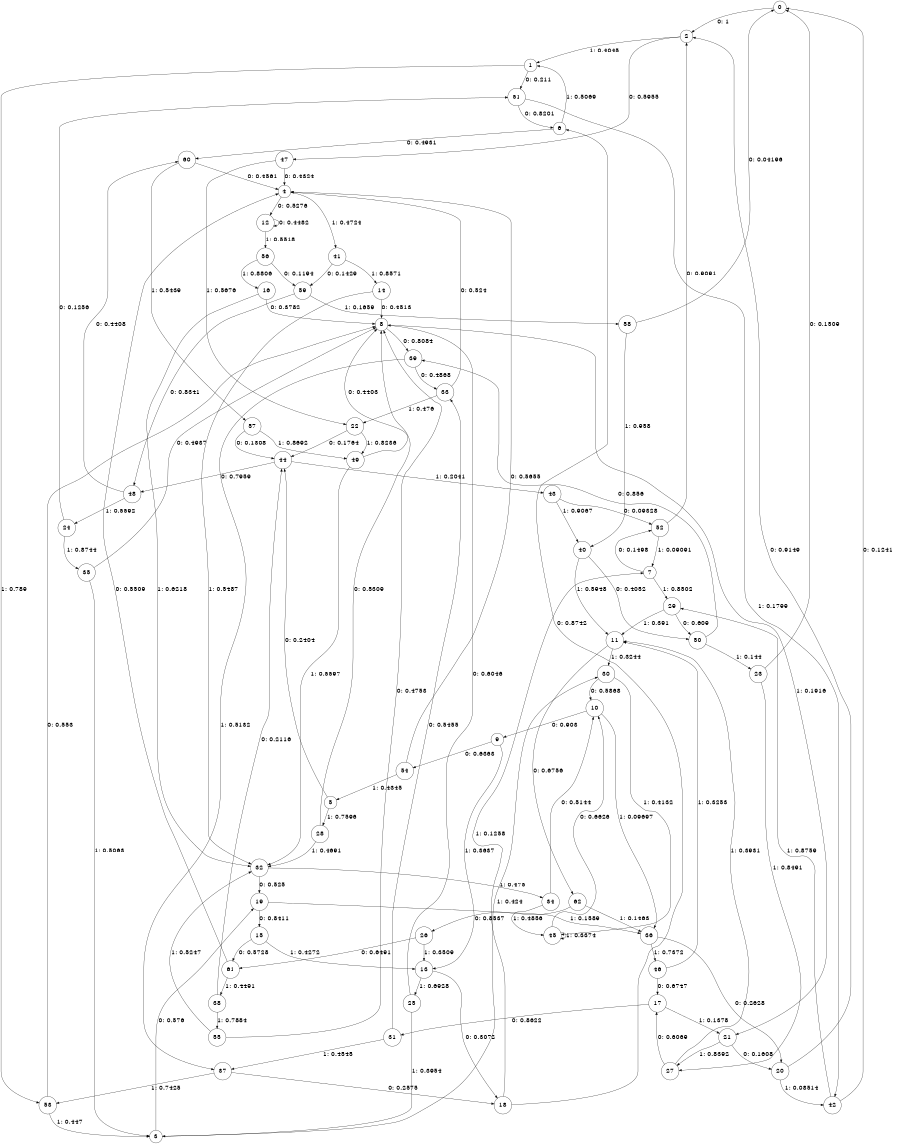 digraph "ch10concat_phase3_L9" {
size = "6,8.5";
ratio = "fill";
node [shape = circle];
node [fontsize = 24];
edge [fontsize = 24];
0 -> 2 [label = "0: 1        "];
1 -> 51 [label = "0: 0.211    "];
1 -> 53 [label = "1: 0.789    "];
2 -> 47 [label = "0: 0.5955   "];
2 -> 1 [label = "1: 0.4045   "];
3 -> 19 [label = "0: 0.576    "];
3 -> 30 [label = "1: 0.424    "];
4 -> 12 [label = "0: 0.5276   "];
4 -> 41 [label = "1: 0.4724   "];
5 -> 44 [label = "0: 0.2404   "];
5 -> 28 [label = "1: 0.7596   "];
6 -> 60 [label = "0: 0.4931   "];
6 -> 1 [label = "1: 0.5069   "];
7 -> 52 [label = "0: 0.1498   "];
7 -> 29 [label = "1: 0.8502   "];
8 -> 39 [label = "0: 0.8084   "];
8 -> 21 [label = "1: 0.1916   "];
9 -> 54 [label = "0: 0.6363   "];
9 -> 13 [label = "1: 0.3637   "];
10 -> 9 [label = "0: 0.903    "];
10 -> 36 [label = "1: 0.09697  "];
11 -> 62 [label = "0: 0.6756   "];
11 -> 30 [label = "1: 0.3244   "];
12 -> 12 [label = "0: 0.4482   "];
12 -> 56 [label = "1: 0.5518   "];
13 -> 18 [label = "0: 0.3072   "];
13 -> 25 [label = "1: 0.6928   "];
14 -> 8 [label = "0: 0.4513   "];
14 -> 32 [label = "1: 0.5487   "];
15 -> 61 [label = "0: 0.5728   "];
15 -> 13 [label = "1: 0.4272   "];
16 -> 8 [label = "0: 0.3782   "];
16 -> 32 [label = "1: 0.6218   "];
17 -> 31 [label = "0: 0.8622   "];
17 -> 21 [label = "1: 0.1378   "];
18 -> 6 [label = "0: 0.8742   "];
18 -> 7 [label = "1: 0.1258   "];
19 -> 15 [label = "0: 0.8411   "];
19 -> 36 [label = "1: 0.1589   "];
20 -> 2 [label = "0: 0.9149   "];
20 -> 42 [label = "1: 0.08514  "];
21 -> 20 [label = "0: 0.1608   "];
21 -> 27 [label = "1: 0.8392   "];
22 -> 44 [label = "0: 0.1764   "];
22 -> 49 [label = "1: 0.8236   "];
23 -> 0 [label = "0: 0.1509   "];
23 -> 27 [label = "1: 0.8491   "];
24 -> 51 [label = "0: 0.1256   "];
24 -> 35 [label = "1: 0.8744   "];
25 -> 8 [label = "0: 0.6046   "];
25 -> 3 [label = "1: 0.3954   "];
26 -> 61 [label = "0: 0.6491   "];
26 -> 13 [label = "1: 0.3509   "];
27 -> 17 [label = "0: 0.6069   "];
27 -> 11 [label = "1: 0.3931   "];
28 -> 8 [label = "0: 0.5309   "];
28 -> 32 [label = "1: 0.4691   "];
29 -> 50 [label = "0: 0.609    "];
29 -> 11 [label = "1: 0.391    "];
30 -> 10 [label = "0: 0.5868   "];
30 -> 45 [label = "1: 0.4132   "];
31 -> 33 [label = "0: 0.5455   "];
31 -> 37 [label = "1: 0.4545   "];
32 -> 19 [label = "0: 0.525    "];
32 -> 34 [label = "1: 0.475    "];
33 -> 4 [label = "0: 0.524    "];
33 -> 22 [label = "1: 0.476    "];
34 -> 10 [label = "0: 0.5144   "];
34 -> 45 [label = "1: 0.4856   "];
35 -> 8 [label = "0: 0.4937   "];
35 -> 3 [label = "1: 0.5063   "];
36 -> 20 [label = "0: 0.2628   "];
36 -> 46 [label = "1: 0.7372   "];
37 -> 18 [label = "0: 0.2575   "];
37 -> 53 [label = "1: 0.7425   "];
38 -> 44 [label = "0: 0.2116   "];
38 -> 55 [label = "1: 0.7884   "];
39 -> 33 [label = "0: 0.4868   "];
39 -> 37 [label = "1: 0.5132   "];
40 -> 50 [label = "0: 0.4052   "];
40 -> 11 [label = "1: 0.5948   "];
41 -> 59 [label = "0: 0.1429   "];
41 -> 14 [label = "1: 0.8571   "];
42 -> 0 [label = "0: 0.1241   "];
42 -> 29 [label = "1: 0.8759   "];
43 -> 52 [label = "0: 0.09328  "];
43 -> 40 [label = "1: 0.9067   "];
44 -> 48 [label = "0: 0.7959   "];
44 -> 43 [label = "1: 0.2041   "];
45 -> 10 [label = "0: 0.6626   "];
45 -> 45 [label = "1: 0.3374   "];
46 -> 17 [label = "0: 0.6747   "];
46 -> 11 [label = "1: 0.3253   "];
47 -> 4 [label = "0: 0.4324   "];
47 -> 22 [label = "1: 0.5676   "];
48 -> 60 [label = "0: 0.4408   "];
48 -> 24 [label = "1: 0.5592   "];
49 -> 8 [label = "0: 0.4403   "];
49 -> 32 [label = "1: 0.5597   "];
50 -> 39 [label = "0: 0.856    "];
50 -> 23 [label = "1: 0.144    "];
51 -> 6 [label = "0: 0.8201   "];
51 -> 42 [label = "1: 0.1799   "];
52 -> 2 [label = "0: 0.9091   "];
52 -> 7 [label = "1: 0.09091  "];
53 -> 8 [label = "0: 0.553    "];
53 -> 3 [label = "1: 0.447    "];
54 -> 4 [label = "0: 0.5655   "];
54 -> 5 [label = "1: 0.4345   "];
55 -> 8 [label = "0: 0.4753   "];
55 -> 32 [label = "1: 0.5247   "];
56 -> 59 [label = "0: 0.1194   "];
56 -> 16 [label = "1: 0.8806   "];
57 -> 44 [label = "0: 0.1308   "];
57 -> 49 [label = "1: 0.8692   "];
58 -> 0 [label = "0: 0.04196  "];
58 -> 40 [label = "1: 0.958    "];
59 -> 48 [label = "0: 0.8341   "];
59 -> 58 [label = "1: 0.1659   "];
60 -> 4 [label = "0: 0.4561   "];
60 -> 57 [label = "1: 0.5439   "];
61 -> 4 [label = "0: 0.5509   "];
61 -> 38 [label = "1: 0.4491   "];
62 -> 26 [label = "0: 0.8537   "];
62 -> 36 [label = "1: 0.1463   "];
}